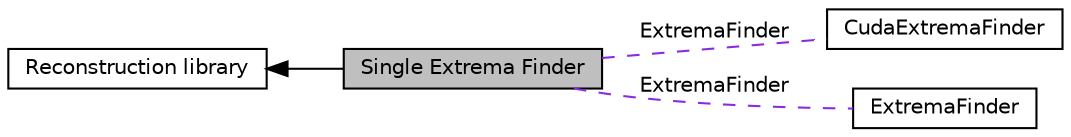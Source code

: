 digraph "Single Extrema Finder"
{
  edge [fontname="Helvetica",fontsize="10",labelfontname="Helvetica",labelfontsize="10"];
  node [fontname="Helvetica",fontsize="10",shape=record];
  rankdir=LR;
  Node0 [label="Single Extrema Finder",height=0.2,width=0.4,color="black", fillcolor="grey75", style="filled", fontcolor="black"];
  Node3 [label="CudaExtremaFinder",height=0.2,width=0.4,color="black", fillcolor="white", style="filled",URL="$group__CudaExtremaFinder.html"];
  Node1 [label="Reconstruction library",height=0.2,width=0.4,color="black", fillcolor="white", style="filled",URL="$group__ReconsLibrary.html"];
  Node2 [label="ExtremaFinder",height=0.2,width=0.4,color="black", fillcolor="white", style="filled",URL="$group__ExtremaFinder.html"];
  Node1->Node0 [shape=plaintext, dir="back", style="solid"];
  Node0->Node2 [shape=plaintext, label="ExtremaFinder", color="blueviolet", dir="none", style="dashed"];
  Node0->Node3 [shape=plaintext, label="ExtremaFinder", color="blueviolet", dir="none", style="dashed"];
}
